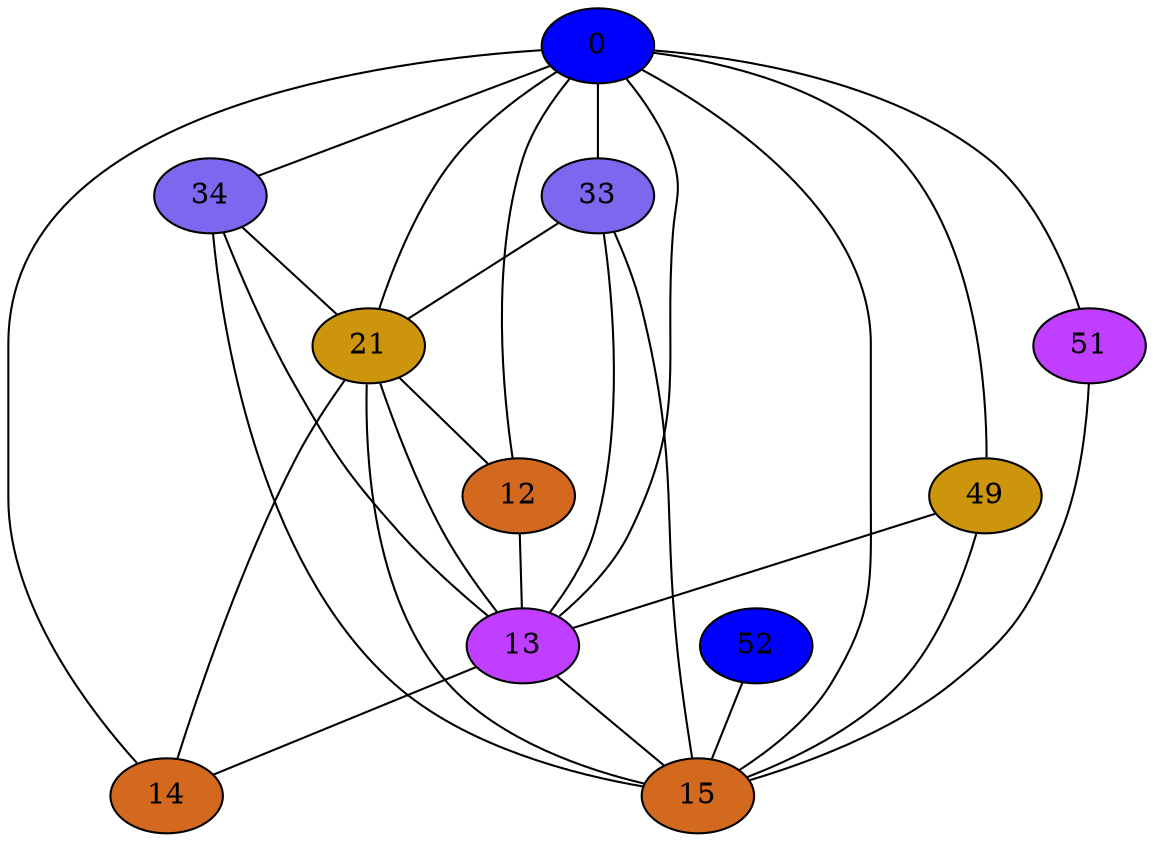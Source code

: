 strict graph {
0[label="0" style=filled fillcolor="blue1"];
0 -- 49
0 -- 33
0 -- 34
0 -- 51
0 -- 21
0 -- 12
0 -- 13
0 -- 14
0 -- 15
33[label="33" style=filled fillcolor="mediumslateblue"];
33 -- 0
33 -- 21
33 -- 13
33 -- 15
49[label="49" style=filled fillcolor="darkgoldenrod3"];
49 -- 0
49 -- 13
49 -- 15
34[label="34" style=filled fillcolor="mediumslateblue"];
34 -- 0
34 -- 21
34 -- 13
34 -- 15
51[label="51" style=filled fillcolor="darkorchid1"];
51 -- 0
51 -- 15
52[label="52" style=filled fillcolor="blue1"];
52 -- 15
21[label="21" style=filled fillcolor="darkgoldenrod3"];
21 -- 0
21 -- 33
21 -- 34
21 -- 12
21 -- 13
21 -- 14
21 -- 15
12[label="12" style=filled fillcolor="chocolate"];
12 -- 0
12 -- 21
12 -- 13
13[label="13" style=filled fillcolor="darkorchid1"];
13 -- 0
13 -- 49
13 -- 33
13 -- 34
13 -- 21
13 -- 12
13 -- 14
13 -- 15
14[label="14" style=filled fillcolor="chocolate"];
14 -- 0
14 -- 21
14 -- 13
15[label="15" style=filled fillcolor="chocolate"];
15 -- 0
15 -- 49
15 -- 33
15 -- 34
15 -- 51
15 -- 52
15 -- 21
15 -- 13
}